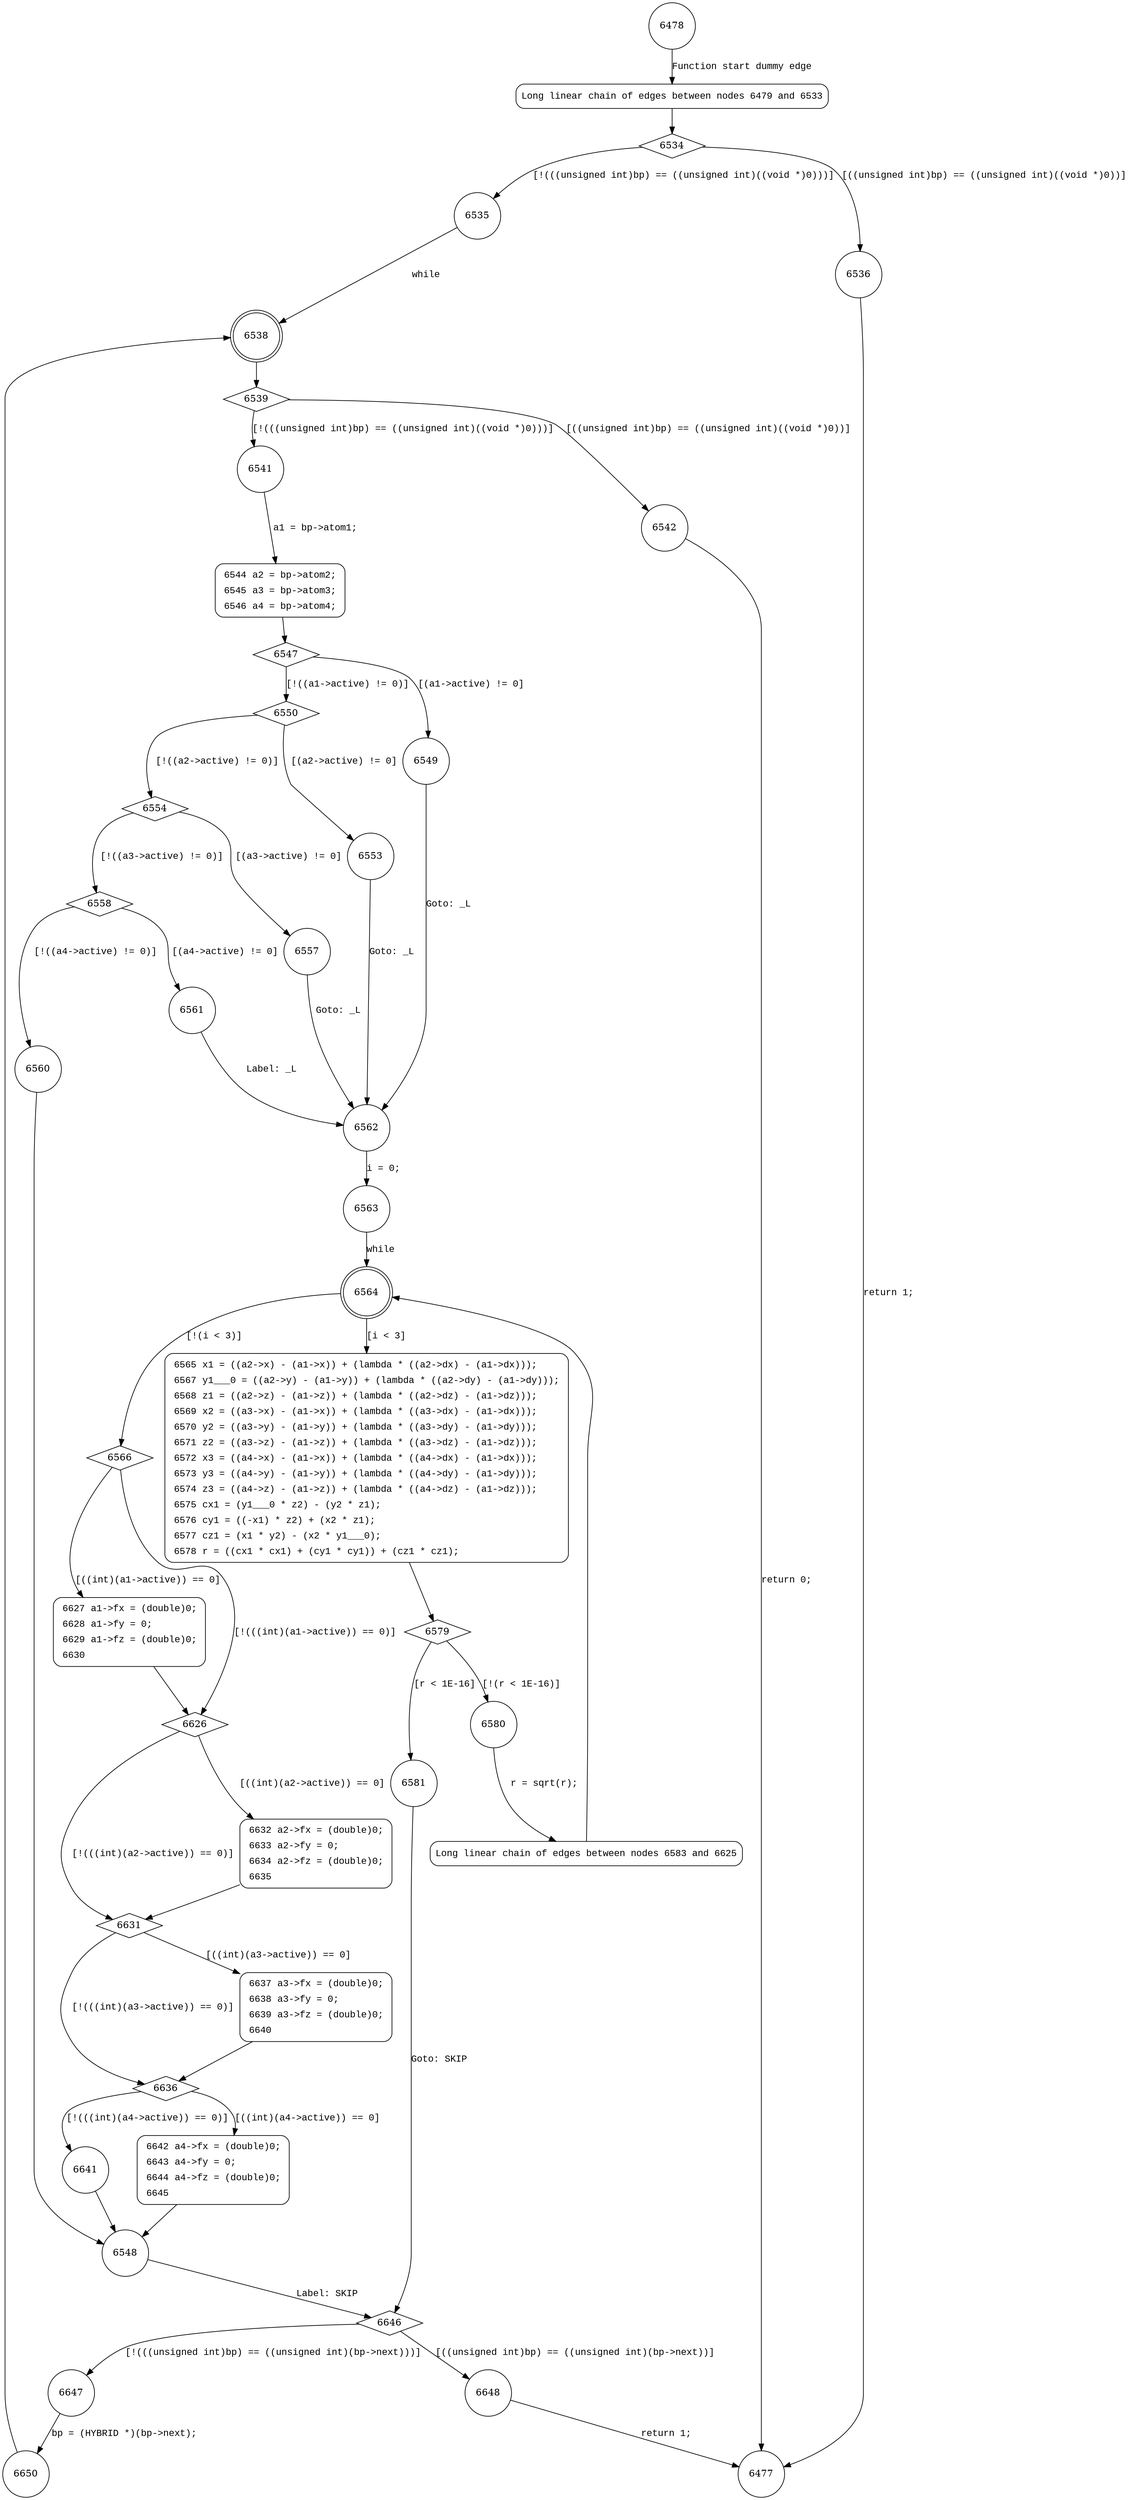 digraph f_hybrid {
6478 [shape="circle"]
6479 [shape="circle"]
6534 [shape="diamond"]
6535 [shape="circle"]
6536 [shape="circle"]
6538 [shape="doublecircle"]
6539 [shape="diamond"]
6541 [shape="circle"]
6542 [shape="circle"]
6544 [shape="circle"]
6547 [shape="diamond"]
6550 [shape="diamond"]
6549 [shape="circle"]
6562 [shape="circle"]
6563 [shape="circle"]
6564 [shape="doublecircle"]
6566 [shape="diamond"]
6565 [shape="circle"]
6579 [shape="diamond"]
6580 [shape="circle"]
6581 [shape="circle"]
6646 [shape="diamond"]
6647 [shape="circle"]
6648 [shape="circle"]
6650 [shape="circle"]
6583 [shape="circle"]
6626 [shape="diamond"]
6627 [shape="circle"]
6631 [shape="diamond"]
6632 [shape="circle"]
6636 [shape="diamond"]
6637 [shape="circle"]
6641 [shape="circle"]
6642 [shape="circle"]
6548 [shape="circle"]
6554 [shape="diamond"]
6553 [shape="circle"]
6558 [shape="diamond"]
6557 [shape="circle"]
6560 [shape="circle"]
6561 [shape="circle"]
6477 [shape="circle"]
6479 [style="filled,bold" penwidth="1" fillcolor="white" fontname="Courier New" shape="Mrecord" label="Long linear chain of edges between nodes 6479 and 6533"]
6479 -> 6534[label=""]
6544 [style="filled,bold" penwidth="1" fillcolor="white" fontname="Courier New" shape="Mrecord" label=<<table border="0" cellborder="0" cellpadding="3" bgcolor="white"><tr><td align="right">6544</td><td align="left">a2 = bp-&gt;atom2;</td></tr><tr><td align="right">6545</td><td align="left">a3 = bp-&gt;atom3;</td></tr><tr><td align="right">6546</td><td align="left">a4 = bp-&gt;atom4;</td></tr></table>>]
6544 -> 6547[label=""]
6565 [style="filled,bold" penwidth="1" fillcolor="white" fontname="Courier New" shape="Mrecord" label=<<table border="0" cellborder="0" cellpadding="3" bgcolor="white"><tr><td align="right">6565</td><td align="left">x1 = ((a2-&gt;x) - (a1-&gt;x)) + (lambda * ((a2-&gt;dx) - (a1-&gt;dx)));</td></tr><tr><td align="right">6567</td><td align="left">y1___0 = ((a2-&gt;y) - (a1-&gt;y)) + (lambda * ((a2-&gt;dy) - (a1-&gt;dy)));</td></tr><tr><td align="right">6568</td><td align="left">z1 = ((a2-&gt;z) - (a1-&gt;z)) + (lambda * ((a2-&gt;dz) - (a1-&gt;dz)));</td></tr><tr><td align="right">6569</td><td align="left">x2 = ((a3-&gt;x) - (a1-&gt;x)) + (lambda * ((a3-&gt;dx) - (a1-&gt;dx)));</td></tr><tr><td align="right">6570</td><td align="left">y2 = ((a3-&gt;y) - (a1-&gt;y)) + (lambda * ((a3-&gt;dy) - (a1-&gt;dy)));</td></tr><tr><td align="right">6571</td><td align="left">z2 = ((a3-&gt;z) - (a1-&gt;z)) + (lambda * ((a3-&gt;dz) - (a1-&gt;dz)));</td></tr><tr><td align="right">6572</td><td align="left">x3 = ((a4-&gt;x) - (a1-&gt;x)) + (lambda * ((a4-&gt;dx) - (a1-&gt;dx)));</td></tr><tr><td align="right">6573</td><td align="left">y3 = ((a4-&gt;y) - (a1-&gt;y)) + (lambda * ((a4-&gt;dy) - (a1-&gt;dy)));</td></tr><tr><td align="right">6574</td><td align="left">z3 = ((a4-&gt;z) - (a1-&gt;z)) + (lambda * ((a4-&gt;dz) - (a1-&gt;dz)));</td></tr><tr><td align="right">6575</td><td align="left">cx1 = (y1___0 * z2) - (y2 * z1);</td></tr><tr><td align="right">6576</td><td align="left">cy1 = ((-x1) * z2) + (x2 * z1);</td></tr><tr><td align="right">6577</td><td align="left">cz1 = (x1 * y2) - (x2 * y1___0);</td></tr><tr><td align="right">6578</td><td align="left">r = ((cx1 * cx1) + (cy1 * cy1)) + (cz1 * cz1);</td></tr></table>>]
6565 -> 6579[label=""]
6583 [style="filled,bold" penwidth="1" fillcolor="white" fontname="Courier New" shape="Mrecord" label="Long linear chain of edges between nodes 6583 and 6625"]
6583 -> 6564[label=""]
6627 [style="filled,bold" penwidth="1" fillcolor="white" fontname="Courier New" shape="Mrecord" label=<<table border="0" cellborder="0" cellpadding="3" bgcolor="white"><tr><td align="right">6627</td><td align="left">a1-&gt;fx = (double)0;</td></tr><tr><td align="right">6628</td><td align="left">a1-&gt;fy = 0;</td></tr><tr><td align="right">6629</td><td align="left">a1-&gt;fz = (double)0;</td></tr><tr><td align="right">6630</td><td align="left"></td></tr></table>>]
6627 -> 6626[label=""]
6632 [style="filled,bold" penwidth="1" fillcolor="white" fontname="Courier New" shape="Mrecord" label=<<table border="0" cellborder="0" cellpadding="3" bgcolor="white"><tr><td align="right">6632</td><td align="left">a2-&gt;fx = (double)0;</td></tr><tr><td align="right">6633</td><td align="left">a2-&gt;fy = 0;</td></tr><tr><td align="right">6634</td><td align="left">a2-&gt;fz = (double)0;</td></tr><tr><td align="right">6635</td><td align="left"></td></tr></table>>]
6632 -> 6631[label=""]
6637 [style="filled,bold" penwidth="1" fillcolor="white" fontname="Courier New" shape="Mrecord" label=<<table border="0" cellborder="0" cellpadding="3" bgcolor="white"><tr><td align="right">6637</td><td align="left">a3-&gt;fx = (double)0;</td></tr><tr><td align="right">6638</td><td align="left">a3-&gt;fy = 0;</td></tr><tr><td align="right">6639</td><td align="left">a3-&gt;fz = (double)0;</td></tr><tr><td align="right">6640</td><td align="left"></td></tr></table>>]
6637 -> 6636[label=""]
6642 [style="filled,bold" penwidth="1" fillcolor="white" fontname="Courier New" shape="Mrecord" label=<<table border="0" cellborder="0" cellpadding="3" bgcolor="white"><tr><td align="right">6642</td><td align="left">a4-&gt;fx = (double)0;</td></tr><tr><td align="right">6643</td><td align="left">a4-&gt;fy = 0;</td></tr><tr><td align="right">6644</td><td align="left">a4-&gt;fz = (double)0;</td></tr><tr><td align="right">6645</td><td align="left"></td></tr></table>>]
6642 -> 6548[label=""]
6478 -> 6479 [label="Function start dummy edge" fontname="Courier New"]
6534 -> 6535 [label="[!(((unsigned int)bp) == ((unsigned int)((void *)0)))]" fontname="Courier New"]
6534 -> 6536 [label="[((unsigned int)bp) == ((unsigned int)((void *)0))]" fontname="Courier New"]
6535 -> 6538 [label="while" fontname="Courier New"]
6538 -> 6539 [label="" fontname="Courier New"]
6539 -> 6541 [label="[!(((unsigned int)bp) == ((unsigned int)((void *)0)))]" fontname="Courier New"]
6539 -> 6542 [label="[((unsigned int)bp) == ((unsigned int)((void *)0))]" fontname="Courier New"]
6541 -> 6544 [label="a1 = bp->atom1;" fontname="Courier New"]
6547 -> 6550 [label="[!((a1->active) != 0)]" fontname="Courier New"]
6547 -> 6549 [label="[(a1->active) != 0]" fontname="Courier New"]
6562 -> 6563 [label="i = 0;" fontname="Courier New"]
6564 -> 6566 [label="[!(i < 3)]" fontname="Courier New"]
6564 -> 6565 [label="[i < 3]" fontname="Courier New"]
6579 -> 6580 [label="[!(r < 1E-16)]" fontname="Courier New"]
6579 -> 6581 [label="[r < 1E-16]" fontname="Courier New"]
6646 -> 6647 [label="[!(((unsigned int)bp) == ((unsigned int)(bp->next)))]" fontname="Courier New"]
6646 -> 6648 [label="[((unsigned int)bp) == ((unsigned int)(bp->next))]" fontname="Courier New"]
6647 -> 6650 [label="bp = (HYBRID *)(bp->next);" fontname="Courier New"]
6580 -> 6583 [label="r = sqrt(r);" fontname="Courier New"]
6566 -> 6626 [label="[!(((int)(a1->active)) == 0)]" fontname="Courier New"]
6566 -> 6627 [label="[((int)(a1->active)) == 0]" fontname="Courier New"]
6626 -> 6631 [label="[!(((int)(a2->active)) == 0)]" fontname="Courier New"]
6626 -> 6632 [label="[((int)(a2->active)) == 0]" fontname="Courier New"]
6631 -> 6636 [label="[!(((int)(a3->active)) == 0)]" fontname="Courier New"]
6631 -> 6637 [label="[((int)(a3->active)) == 0]" fontname="Courier New"]
6636 -> 6641 [label="[!(((int)(a4->active)) == 0)]" fontname="Courier New"]
6636 -> 6642 [label="[((int)(a4->active)) == 0]" fontname="Courier New"]
6548 -> 6646 [label="Label: SKIP" fontname="Courier New"]
6550 -> 6554 [label="[!((a2->active) != 0)]" fontname="Courier New"]
6550 -> 6553 [label="[(a2->active) != 0]" fontname="Courier New"]
6554 -> 6558 [label="[!((a3->active) != 0)]" fontname="Courier New"]
6554 -> 6557 [label="[(a3->active) != 0]" fontname="Courier New"]
6558 -> 6560 [label="[!((a4->active) != 0)]" fontname="Courier New"]
6558 -> 6561 [label="[(a4->active) != 0]" fontname="Courier New"]
6560 -> 6548 [label="" fontname="Courier New"]
6536 -> 6477 [label="return 1;" fontname="Courier New"]
6542 -> 6477 [label="return 0;" fontname="Courier New"]
6549 -> 6562 [label="Goto: _L" fontname="Courier New"]
6563 -> 6564 [label="while" fontname="Courier New"]
6581 -> 6646 [label="Goto: SKIP" fontname="Courier New"]
6648 -> 6477 [label="return 1;" fontname="Courier New"]
6650 -> 6538 [label="" fontname="Courier New"]
6641 -> 6548 [label="" fontname="Courier New"]
6553 -> 6562 [label="Goto: _L" fontname="Courier New"]
6557 -> 6562 [label="Goto: _L" fontname="Courier New"]
6561 -> 6562 [label="Label: _L" fontname="Courier New"]
}